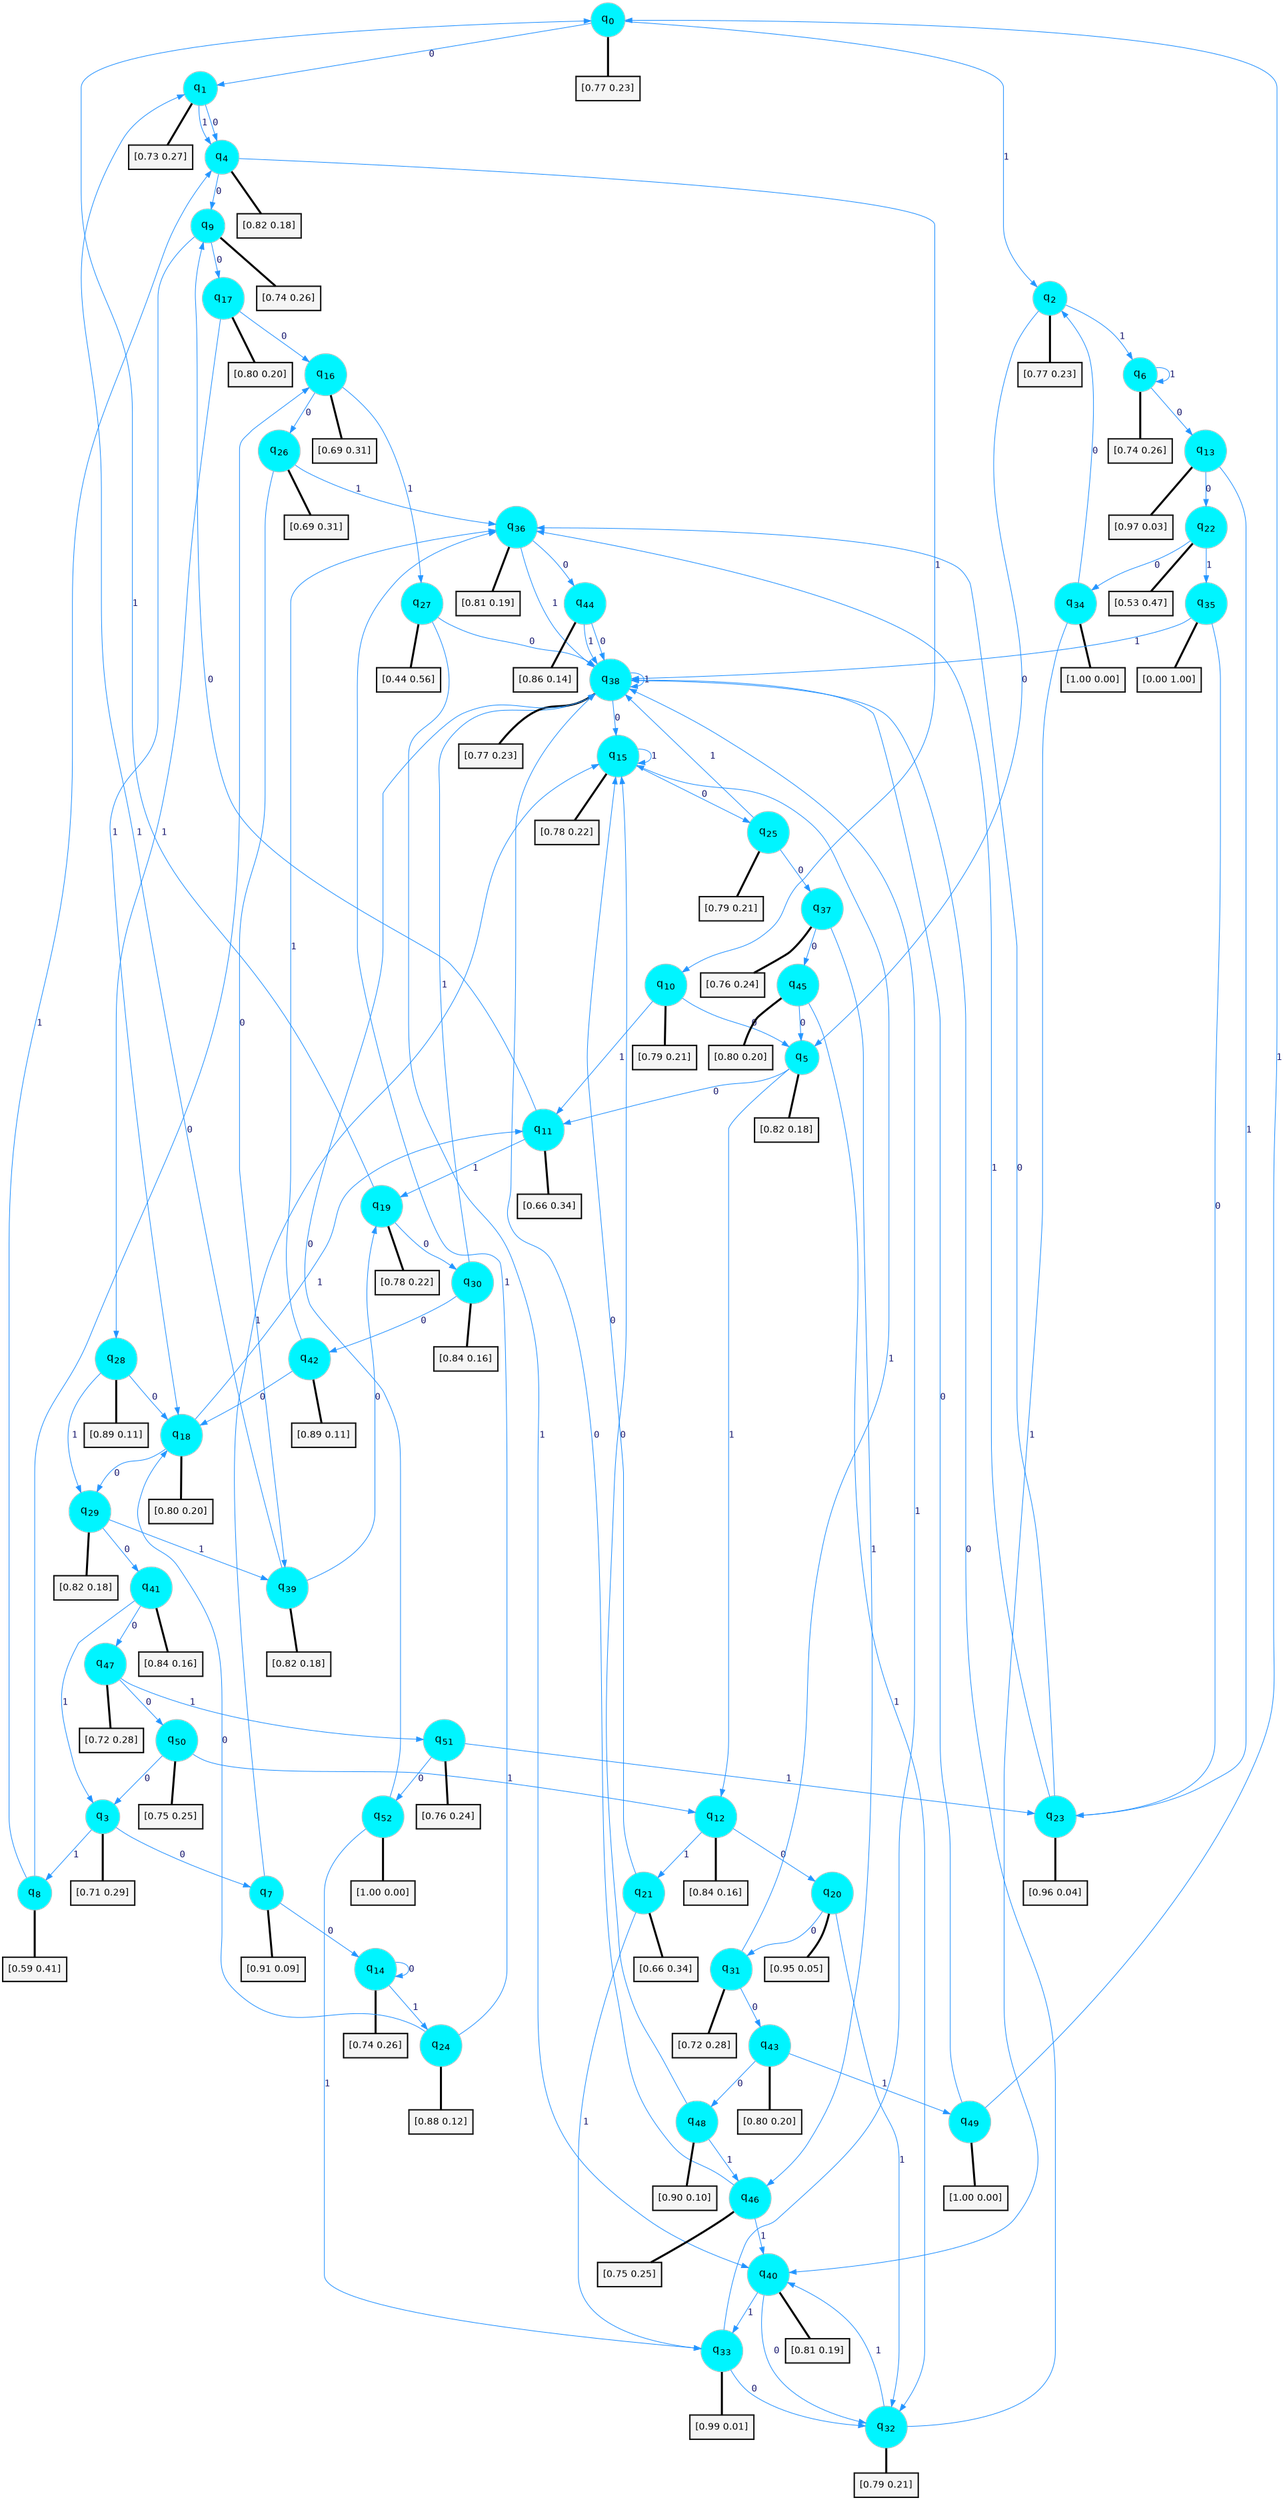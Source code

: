 digraph G {
graph [
bgcolor=transparent, dpi=300, rankdir=TD, size="40,25"];
node [
color=gray, fillcolor=turquoise1, fontcolor=black, fontname=Helvetica, fontsize=16, fontweight=bold, shape=circle, style=filled];
edge [
arrowsize=1, color=dodgerblue1, fontcolor=midnightblue, fontname=courier, fontweight=bold, penwidth=1, style=solid, weight=20];
0[label=<q<SUB>0</SUB>>];
1[label=<q<SUB>1</SUB>>];
2[label=<q<SUB>2</SUB>>];
3[label=<q<SUB>3</SUB>>];
4[label=<q<SUB>4</SUB>>];
5[label=<q<SUB>5</SUB>>];
6[label=<q<SUB>6</SUB>>];
7[label=<q<SUB>7</SUB>>];
8[label=<q<SUB>8</SUB>>];
9[label=<q<SUB>9</SUB>>];
10[label=<q<SUB>10</SUB>>];
11[label=<q<SUB>11</SUB>>];
12[label=<q<SUB>12</SUB>>];
13[label=<q<SUB>13</SUB>>];
14[label=<q<SUB>14</SUB>>];
15[label=<q<SUB>15</SUB>>];
16[label=<q<SUB>16</SUB>>];
17[label=<q<SUB>17</SUB>>];
18[label=<q<SUB>18</SUB>>];
19[label=<q<SUB>19</SUB>>];
20[label=<q<SUB>20</SUB>>];
21[label=<q<SUB>21</SUB>>];
22[label=<q<SUB>22</SUB>>];
23[label=<q<SUB>23</SUB>>];
24[label=<q<SUB>24</SUB>>];
25[label=<q<SUB>25</SUB>>];
26[label=<q<SUB>26</SUB>>];
27[label=<q<SUB>27</SUB>>];
28[label=<q<SUB>28</SUB>>];
29[label=<q<SUB>29</SUB>>];
30[label=<q<SUB>30</SUB>>];
31[label=<q<SUB>31</SUB>>];
32[label=<q<SUB>32</SUB>>];
33[label=<q<SUB>33</SUB>>];
34[label=<q<SUB>34</SUB>>];
35[label=<q<SUB>35</SUB>>];
36[label=<q<SUB>36</SUB>>];
37[label=<q<SUB>37</SUB>>];
38[label=<q<SUB>38</SUB>>];
39[label=<q<SUB>39</SUB>>];
40[label=<q<SUB>40</SUB>>];
41[label=<q<SUB>41</SUB>>];
42[label=<q<SUB>42</SUB>>];
43[label=<q<SUB>43</SUB>>];
44[label=<q<SUB>44</SUB>>];
45[label=<q<SUB>45</SUB>>];
46[label=<q<SUB>46</SUB>>];
47[label=<q<SUB>47</SUB>>];
48[label=<q<SUB>48</SUB>>];
49[label=<q<SUB>49</SUB>>];
50[label=<q<SUB>50</SUB>>];
51[label=<q<SUB>51</SUB>>];
52[label=<q<SUB>52</SUB>>];
53[label="[0.77 0.23]", shape=box,fontcolor=black, fontname=Helvetica, fontsize=14, penwidth=2, fillcolor=whitesmoke,color=black];
54[label="[0.73 0.27]", shape=box,fontcolor=black, fontname=Helvetica, fontsize=14, penwidth=2, fillcolor=whitesmoke,color=black];
55[label="[0.77 0.23]", shape=box,fontcolor=black, fontname=Helvetica, fontsize=14, penwidth=2, fillcolor=whitesmoke,color=black];
56[label="[0.71 0.29]", shape=box,fontcolor=black, fontname=Helvetica, fontsize=14, penwidth=2, fillcolor=whitesmoke,color=black];
57[label="[0.82 0.18]", shape=box,fontcolor=black, fontname=Helvetica, fontsize=14, penwidth=2, fillcolor=whitesmoke,color=black];
58[label="[0.82 0.18]", shape=box,fontcolor=black, fontname=Helvetica, fontsize=14, penwidth=2, fillcolor=whitesmoke,color=black];
59[label="[0.74 0.26]", shape=box,fontcolor=black, fontname=Helvetica, fontsize=14, penwidth=2, fillcolor=whitesmoke,color=black];
60[label="[0.91 0.09]", shape=box,fontcolor=black, fontname=Helvetica, fontsize=14, penwidth=2, fillcolor=whitesmoke,color=black];
61[label="[0.59 0.41]", shape=box,fontcolor=black, fontname=Helvetica, fontsize=14, penwidth=2, fillcolor=whitesmoke,color=black];
62[label="[0.74 0.26]", shape=box,fontcolor=black, fontname=Helvetica, fontsize=14, penwidth=2, fillcolor=whitesmoke,color=black];
63[label="[0.79 0.21]", shape=box,fontcolor=black, fontname=Helvetica, fontsize=14, penwidth=2, fillcolor=whitesmoke,color=black];
64[label="[0.66 0.34]", shape=box,fontcolor=black, fontname=Helvetica, fontsize=14, penwidth=2, fillcolor=whitesmoke,color=black];
65[label="[0.84 0.16]", shape=box,fontcolor=black, fontname=Helvetica, fontsize=14, penwidth=2, fillcolor=whitesmoke,color=black];
66[label="[0.97 0.03]", shape=box,fontcolor=black, fontname=Helvetica, fontsize=14, penwidth=2, fillcolor=whitesmoke,color=black];
67[label="[0.74 0.26]", shape=box,fontcolor=black, fontname=Helvetica, fontsize=14, penwidth=2, fillcolor=whitesmoke,color=black];
68[label="[0.78 0.22]", shape=box,fontcolor=black, fontname=Helvetica, fontsize=14, penwidth=2, fillcolor=whitesmoke,color=black];
69[label="[0.69 0.31]", shape=box,fontcolor=black, fontname=Helvetica, fontsize=14, penwidth=2, fillcolor=whitesmoke,color=black];
70[label="[0.80 0.20]", shape=box,fontcolor=black, fontname=Helvetica, fontsize=14, penwidth=2, fillcolor=whitesmoke,color=black];
71[label="[0.80 0.20]", shape=box,fontcolor=black, fontname=Helvetica, fontsize=14, penwidth=2, fillcolor=whitesmoke,color=black];
72[label="[0.78 0.22]", shape=box,fontcolor=black, fontname=Helvetica, fontsize=14, penwidth=2, fillcolor=whitesmoke,color=black];
73[label="[0.95 0.05]", shape=box,fontcolor=black, fontname=Helvetica, fontsize=14, penwidth=2, fillcolor=whitesmoke,color=black];
74[label="[0.66 0.34]", shape=box,fontcolor=black, fontname=Helvetica, fontsize=14, penwidth=2, fillcolor=whitesmoke,color=black];
75[label="[0.53 0.47]", shape=box,fontcolor=black, fontname=Helvetica, fontsize=14, penwidth=2, fillcolor=whitesmoke,color=black];
76[label="[0.96 0.04]", shape=box,fontcolor=black, fontname=Helvetica, fontsize=14, penwidth=2, fillcolor=whitesmoke,color=black];
77[label="[0.88 0.12]", shape=box,fontcolor=black, fontname=Helvetica, fontsize=14, penwidth=2, fillcolor=whitesmoke,color=black];
78[label="[0.79 0.21]", shape=box,fontcolor=black, fontname=Helvetica, fontsize=14, penwidth=2, fillcolor=whitesmoke,color=black];
79[label="[0.69 0.31]", shape=box,fontcolor=black, fontname=Helvetica, fontsize=14, penwidth=2, fillcolor=whitesmoke,color=black];
80[label="[0.44 0.56]", shape=box,fontcolor=black, fontname=Helvetica, fontsize=14, penwidth=2, fillcolor=whitesmoke,color=black];
81[label="[0.89 0.11]", shape=box,fontcolor=black, fontname=Helvetica, fontsize=14, penwidth=2, fillcolor=whitesmoke,color=black];
82[label="[0.82 0.18]", shape=box,fontcolor=black, fontname=Helvetica, fontsize=14, penwidth=2, fillcolor=whitesmoke,color=black];
83[label="[0.84 0.16]", shape=box,fontcolor=black, fontname=Helvetica, fontsize=14, penwidth=2, fillcolor=whitesmoke,color=black];
84[label="[0.72 0.28]", shape=box,fontcolor=black, fontname=Helvetica, fontsize=14, penwidth=2, fillcolor=whitesmoke,color=black];
85[label="[0.79 0.21]", shape=box,fontcolor=black, fontname=Helvetica, fontsize=14, penwidth=2, fillcolor=whitesmoke,color=black];
86[label="[0.99 0.01]", shape=box,fontcolor=black, fontname=Helvetica, fontsize=14, penwidth=2, fillcolor=whitesmoke,color=black];
87[label="[1.00 0.00]", shape=box,fontcolor=black, fontname=Helvetica, fontsize=14, penwidth=2, fillcolor=whitesmoke,color=black];
88[label="[0.00 1.00]", shape=box,fontcolor=black, fontname=Helvetica, fontsize=14, penwidth=2, fillcolor=whitesmoke,color=black];
89[label="[0.81 0.19]", shape=box,fontcolor=black, fontname=Helvetica, fontsize=14, penwidth=2, fillcolor=whitesmoke,color=black];
90[label="[0.76 0.24]", shape=box,fontcolor=black, fontname=Helvetica, fontsize=14, penwidth=2, fillcolor=whitesmoke,color=black];
91[label="[0.77 0.23]", shape=box,fontcolor=black, fontname=Helvetica, fontsize=14, penwidth=2, fillcolor=whitesmoke,color=black];
92[label="[0.82 0.18]", shape=box,fontcolor=black, fontname=Helvetica, fontsize=14, penwidth=2, fillcolor=whitesmoke,color=black];
93[label="[0.81 0.19]", shape=box,fontcolor=black, fontname=Helvetica, fontsize=14, penwidth=2, fillcolor=whitesmoke,color=black];
94[label="[0.84 0.16]", shape=box,fontcolor=black, fontname=Helvetica, fontsize=14, penwidth=2, fillcolor=whitesmoke,color=black];
95[label="[0.89 0.11]", shape=box,fontcolor=black, fontname=Helvetica, fontsize=14, penwidth=2, fillcolor=whitesmoke,color=black];
96[label="[0.80 0.20]", shape=box,fontcolor=black, fontname=Helvetica, fontsize=14, penwidth=2, fillcolor=whitesmoke,color=black];
97[label="[0.86 0.14]", shape=box,fontcolor=black, fontname=Helvetica, fontsize=14, penwidth=2, fillcolor=whitesmoke,color=black];
98[label="[0.80 0.20]", shape=box,fontcolor=black, fontname=Helvetica, fontsize=14, penwidth=2, fillcolor=whitesmoke,color=black];
99[label="[0.75 0.25]", shape=box,fontcolor=black, fontname=Helvetica, fontsize=14, penwidth=2, fillcolor=whitesmoke,color=black];
100[label="[0.72 0.28]", shape=box,fontcolor=black, fontname=Helvetica, fontsize=14, penwidth=2, fillcolor=whitesmoke,color=black];
101[label="[0.90 0.10]", shape=box,fontcolor=black, fontname=Helvetica, fontsize=14, penwidth=2, fillcolor=whitesmoke,color=black];
102[label="[1.00 0.00]", shape=box,fontcolor=black, fontname=Helvetica, fontsize=14, penwidth=2, fillcolor=whitesmoke,color=black];
103[label="[0.75 0.25]", shape=box,fontcolor=black, fontname=Helvetica, fontsize=14, penwidth=2, fillcolor=whitesmoke,color=black];
104[label="[0.76 0.24]", shape=box,fontcolor=black, fontname=Helvetica, fontsize=14, penwidth=2, fillcolor=whitesmoke,color=black];
105[label="[1.00 0.00]", shape=box,fontcolor=black, fontname=Helvetica, fontsize=14, penwidth=2, fillcolor=whitesmoke,color=black];
0->1 [label=0];
0->2 [label=1];
0->53 [arrowhead=none, penwidth=3,color=black];
1->4 [label=0];
1->4 [label=1];
1->54 [arrowhead=none, penwidth=3,color=black];
2->5 [label=0];
2->6 [label=1];
2->55 [arrowhead=none, penwidth=3,color=black];
3->7 [label=0];
3->8 [label=1];
3->56 [arrowhead=none, penwidth=3,color=black];
4->9 [label=0];
4->10 [label=1];
4->57 [arrowhead=none, penwidth=3,color=black];
5->11 [label=0];
5->12 [label=1];
5->58 [arrowhead=none, penwidth=3,color=black];
6->13 [label=0];
6->6 [label=1];
6->59 [arrowhead=none, penwidth=3,color=black];
7->14 [label=0];
7->15 [label=1];
7->60 [arrowhead=none, penwidth=3,color=black];
8->16 [label=0];
8->4 [label=1];
8->61 [arrowhead=none, penwidth=3,color=black];
9->17 [label=0];
9->18 [label=1];
9->62 [arrowhead=none, penwidth=3,color=black];
10->5 [label=0];
10->11 [label=1];
10->63 [arrowhead=none, penwidth=3,color=black];
11->9 [label=0];
11->19 [label=1];
11->64 [arrowhead=none, penwidth=3,color=black];
12->20 [label=0];
12->21 [label=1];
12->65 [arrowhead=none, penwidth=3,color=black];
13->22 [label=0];
13->23 [label=1];
13->66 [arrowhead=none, penwidth=3,color=black];
14->14 [label=0];
14->24 [label=1];
14->67 [arrowhead=none, penwidth=3,color=black];
15->25 [label=0];
15->15 [label=1];
15->68 [arrowhead=none, penwidth=3,color=black];
16->26 [label=0];
16->27 [label=1];
16->69 [arrowhead=none, penwidth=3,color=black];
17->16 [label=0];
17->28 [label=1];
17->70 [arrowhead=none, penwidth=3,color=black];
18->29 [label=0];
18->11 [label=1];
18->71 [arrowhead=none, penwidth=3,color=black];
19->30 [label=0];
19->0 [label=1];
19->72 [arrowhead=none, penwidth=3,color=black];
20->31 [label=0];
20->32 [label=1];
20->73 [arrowhead=none, penwidth=3,color=black];
21->15 [label=0];
21->33 [label=1];
21->74 [arrowhead=none, penwidth=3,color=black];
22->34 [label=0];
22->35 [label=1];
22->75 [arrowhead=none, penwidth=3,color=black];
23->36 [label=0];
23->36 [label=1];
23->76 [arrowhead=none, penwidth=3,color=black];
24->18 [label=0];
24->36 [label=1];
24->77 [arrowhead=none, penwidth=3,color=black];
25->37 [label=0];
25->38 [label=1];
25->78 [arrowhead=none, penwidth=3,color=black];
26->39 [label=0];
26->36 [label=1];
26->79 [arrowhead=none, penwidth=3,color=black];
27->38 [label=0];
27->40 [label=1];
27->80 [arrowhead=none, penwidth=3,color=black];
28->18 [label=0];
28->29 [label=1];
28->81 [arrowhead=none, penwidth=3,color=black];
29->41 [label=0];
29->39 [label=1];
29->82 [arrowhead=none, penwidth=3,color=black];
30->42 [label=0];
30->38 [label=1];
30->83 [arrowhead=none, penwidth=3,color=black];
31->43 [label=0];
31->15 [label=1];
31->84 [arrowhead=none, penwidth=3,color=black];
32->38 [label=0];
32->40 [label=1];
32->85 [arrowhead=none, penwidth=3,color=black];
33->32 [label=0];
33->38 [label=1];
33->86 [arrowhead=none, penwidth=3,color=black];
34->2 [label=0];
34->40 [label=1];
34->87 [arrowhead=none, penwidth=3,color=black];
35->23 [label=0];
35->38 [label=1];
35->88 [arrowhead=none, penwidth=3,color=black];
36->44 [label=0];
36->38 [label=1];
36->89 [arrowhead=none, penwidth=3,color=black];
37->45 [label=0];
37->46 [label=1];
37->90 [arrowhead=none, penwidth=3,color=black];
38->15 [label=0];
38->38 [label=1];
38->91 [arrowhead=none, penwidth=3,color=black];
39->19 [label=0];
39->1 [label=1];
39->92 [arrowhead=none, penwidth=3,color=black];
40->32 [label=0];
40->33 [label=1];
40->93 [arrowhead=none, penwidth=3,color=black];
41->47 [label=0];
41->3 [label=1];
41->94 [arrowhead=none, penwidth=3,color=black];
42->18 [label=0];
42->36 [label=1];
42->95 [arrowhead=none, penwidth=3,color=black];
43->48 [label=0];
43->49 [label=1];
43->96 [arrowhead=none, penwidth=3,color=black];
44->38 [label=0];
44->38 [label=1];
44->97 [arrowhead=none, penwidth=3,color=black];
45->5 [label=0];
45->32 [label=1];
45->98 [arrowhead=none, penwidth=3,color=black];
46->38 [label=0];
46->40 [label=1];
46->99 [arrowhead=none, penwidth=3,color=black];
47->50 [label=0];
47->51 [label=1];
47->100 [arrowhead=none, penwidth=3,color=black];
48->15 [label=0];
48->46 [label=1];
48->101 [arrowhead=none, penwidth=3,color=black];
49->38 [label=0];
49->0 [label=1];
49->102 [arrowhead=none, penwidth=3,color=black];
50->3 [label=0];
50->12 [label=1];
50->103 [arrowhead=none, penwidth=3,color=black];
51->52 [label=0];
51->23 [label=1];
51->104 [arrowhead=none, penwidth=3,color=black];
52->38 [label=0];
52->33 [label=1];
52->105 [arrowhead=none, penwidth=3,color=black];
}
